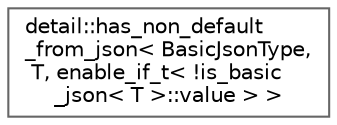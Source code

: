 digraph "Graphical Class Hierarchy"
{
 // LATEX_PDF_SIZE
  bgcolor="transparent";
  edge [fontname=Helvetica,fontsize=10,labelfontname=Helvetica,labelfontsize=10];
  node [fontname=Helvetica,fontsize=10,shape=box,height=0.2,width=0.4];
  rankdir="LR";
  Node0 [id="Node000000",label="detail::has_non_default\l_from_json\< BasicJsonType,\l T, enable_if_t\< !is_basic\l_json\< T \>::value \> \>",height=0.2,width=0.4,color="grey40", fillcolor="white", style="filled",URL="$structdetail_1_1has__non__default__from__json_3_01BasicJsonType_00_01T_00_01enable__if__t_3_01_912047717fa07cfa9d99fe9eafcf1e11e.html",tooltip=" "];
}
